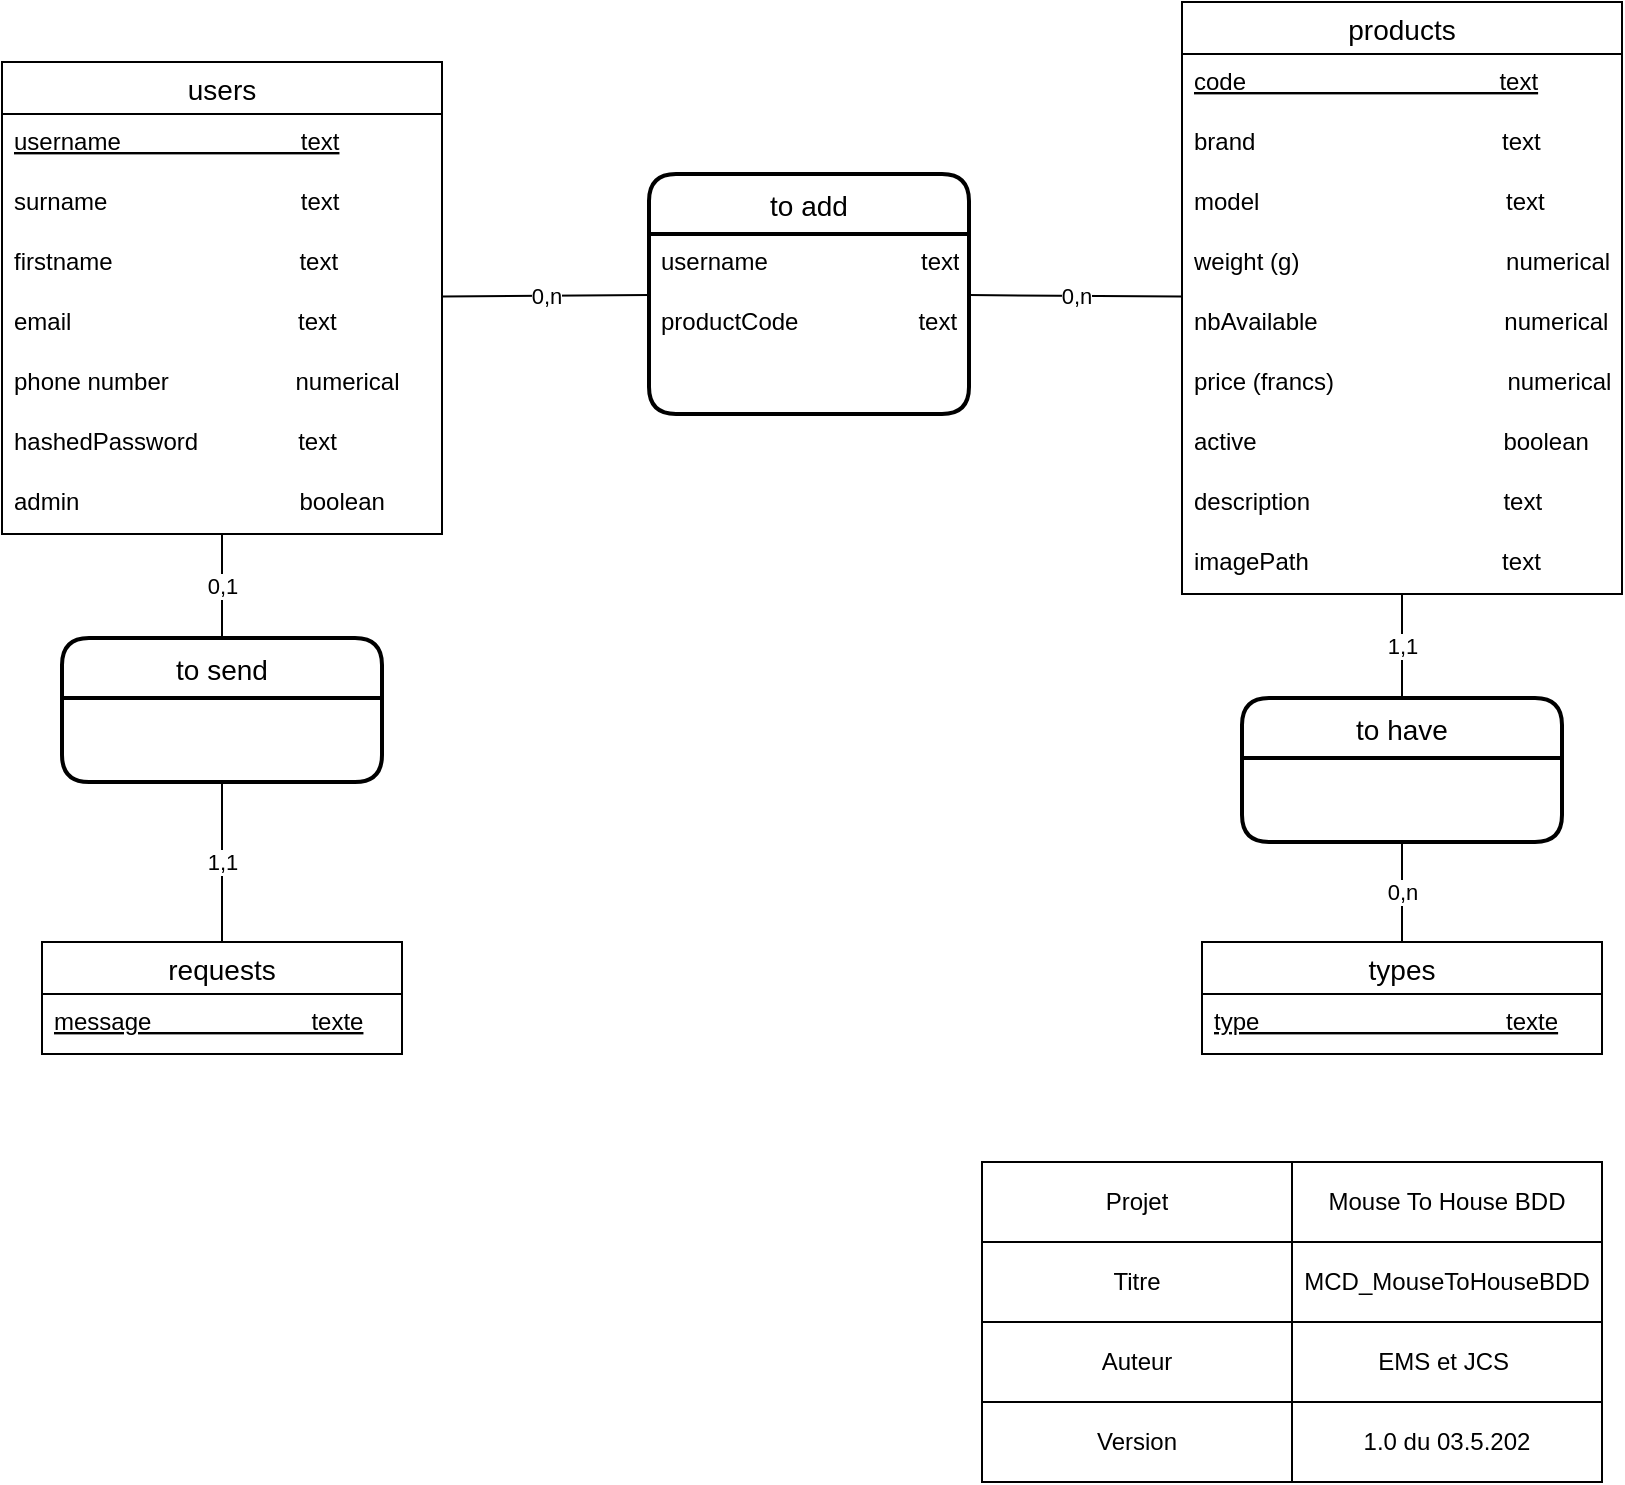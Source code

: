 <mxfile version="13.9.9" type="device"><diagram id="7uOJGJYMY-u0IqC2ezU7" name="Page-1"><mxGraphModel dx="1086" dy="2015" grid="1" gridSize="10" guides="1" tooltips="1" connect="1" arrows="1" fold="1" page="1" pageScale="1" pageWidth="827" pageHeight="1169" math="0" shadow="0"><root><mxCell id="0"/><mxCell id="1" parent="0"/><mxCell id="qXZ40Q9miDTpfebET2AR-6" value="types" style="swimlane;fontStyle=0;childLayout=stackLayout;horizontal=1;startSize=26;horizontalStack=0;resizeParent=1;resizeParentMax=0;resizeLast=0;collapsible=1;marginBottom=0;align=center;fontSize=14;" parent="1" vertex="1"><mxGeometry x="610" y="-690" width="200" height="56" as="geometry"/></mxCell><mxCell id="qXZ40Q9miDTpfebET2AR-7" value="type                                     texte" style="text;strokeColor=none;fillColor=none;spacingLeft=4;spacingRight=4;overflow=hidden;rotatable=0;points=[[0,0.5],[1,0.5]];portConstraint=eastwest;fontSize=12;fontStyle=4" parent="qXZ40Q9miDTpfebET2AR-6" vertex="1"><mxGeometry y="26" width="200" height="30" as="geometry"/></mxCell><mxCell id="lK2-FbQH2puO3UcQ_pPp-1" value="products" style="swimlane;fontStyle=0;childLayout=stackLayout;horizontal=1;startSize=26;horizontalStack=0;resizeParent=1;resizeParentMax=0;resizeLast=0;collapsible=1;marginBottom=0;align=center;fontSize=14;" parent="1" vertex="1"><mxGeometry x="600" y="-1160" width="220" height="296" as="geometry"/></mxCell><mxCell id="lK2-FbQH2puO3UcQ_pPp-2" value="code                                      text" style="text;strokeColor=none;fillColor=none;spacingLeft=4;spacingRight=4;overflow=hidden;rotatable=0;points=[[0,0.5],[1,0.5]];portConstraint=eastwest;fontSize=12;fontStyle=4" parent="lK2-FbQH2puO3UcQ_pPp-1" vertex="1"><mxGeometry y="26" width="220" height="30" as="geometry"/></mxCell><mxCell id="lK2-FbQH2puO3UcQ_pPp-3" value="brand                                     text" style="text;strokeColor=none;fillColor=none;spacingLeft=4;spacingRight=4;overflow=hidden;rotatable=0;points=[[0,0.5],[1,0.5]];portConstraint=eastwest;fontSize=12;" parent="lK2-FbQH2puO3UcQ_pPp-1" vertex="1"><mxGeometry y="56" width="220" height="30" as="geometry"/></mxCell><mxCell id="lK2-FbQH2puO3UcQ_pPp-4" value="model                                     text" style="text;strokeColor=none;fillColor=none;spacingLeft=4;spacingRight=4;overflow=hidden;rotatable=0;points=[[0,0.5],[1,0.5]];portConstraint=eastwest;fontSize=12;" parent="lK2-FbQH2puO3UcQ_pPp-1" vertex="1"><mxGeometry y="86" width="220" height="30" as="geometry"/></mxCell><mxCell id="lK2-FbQH2puO3UcQ_pPp-5" value="weight (g)                               numerical" style="text;strokeColor=none;fillColor=none;spacingLeft=4;spacingRight=4;overflow=hidden;rotatable=0;points=[[0,0.5],[1,0.5]];portConstraint=eastwest;fontSize=12;" parent="lK2-FbQH2puO3UcQ_pPp-1" vertex="1"><mxGeometry y="116" width="220" height="30" as="geometry"/></mxCell><mxCell id="JbwCDEQUyEleWxqv4Q7l-5" value="nbAvailable                            numerical" style="text;strokeColor=none;fillColor=none;spacingLeft=4;spacingRight=4;overflow=hidden;rotatable=0;points=[[0,0.5],[1,0.5]];portConstraint=eastwest;fontSize=12;" parent="lK2-FbQH2puO3UcQ_pPp-1" vertex="1"><mxGeometry y="146" width="220" height="30" as="geometry"/></mxCell><mxCell id="JbwCDEQUyEleWxqv4Q7l-6" value="price (francs)                          numerical" style="text;strokeColor=none;fillColor=none;spacingLeft=4;spacingRight=4;overflow=hidden;rotatable=0;points=[[0,0.5],[1,0.5]];portConstraint=eastwest;fontSize=12;" parent="lK2-FbQH2puO3UcQ_pPp-1" vertex="1"><mxGeometry y="176" width="220" height="30" as="geometry"/></mxCell><mxCell id="JbwCDEQUyEleWxqv4Q7l-7" value="active                                     boolean" style="text;strokeColor=none;fillColor=none;spacingLeft=4;spacingRight=4;overflow=hidden;rotatable=0;points=[[0,0.5],[1,0.5]];portConstraint=eastwest;fontSize=12;" parent="lK2-FbQH2puO3UcQ_pPp-1" vertex="1"><mxGeometry y="206" width="220" height="30" as="geometry"/></mxCell><mxCell id="JbwCDEQUyEleWxqv4Q7l-8" value="description                             text" style="text;strokeColor=none;fillColor=none;spacingLeft=4;spacingRight=4;overflow=hidden;rotatable=0;points=[[0,0.5],[1,0.5]];portConstraint=eastwest;fontSize=12;" parent="lK2-FbQH2puO3UcQ_pPp-1" vertex="1"><mxGeometry y="236" width="220" height="30" as="geometry"/></mxCell><mxCell id="JbwCDEQUyEleWxqv4Q7l-9" value="imagePath                             text" style="text;strokeColor=none;fillColor=none;spacingLeft=4;spacingRight=4;overflow=hidden;rotatable=0;points=[[0,0.5],[1,0.5]];portConstraint=eastwest;fontSize=12;" parent="lK2-FbQH2puO3UcQ_pPp-1" vertex="1"><mxGeometry y="266" width="220" height="30" as="geometry"/></mxCell><mxCell id="lK2-FbQH2puO3UcQ_pPp-21" value="requests" style="swimlane;fontStyle=0;childLayout=stackLayout;horizontal=1;startSize=26;horizontalStack=0;resizeParent=1;resizeParentMax=0;resizeLast=0;collapsible=1;marginBottom=0;align=center;fontSize=14;" parent="1" vertex="1"><mxGeometry x="30" y="-690" width="180" height="56" as="geometry"/></mxCell><mxCell id="lK2-FbQH2puO3UcQ_pPp-22" value="message                        texte" style="text;strokeColor=none;fillColor=none;spacingLeft=4;spacingRight=4;overflow=hidden;rotatable=0;points=[[0,0.5],[1,0.5]];portConstraint=eastwest;fontSize=12;fontStyle=4" parent="lK2-FbQH2puO3UcQ_pPp-21" vertex="1"><mxGeometry y="26" width="180" height="30" as="geometry"/></mxCell><mxCell id="lK2-FbQH2puO3UcQ_pPp-34" value="users" style="swimlane;fontStyle=0;childLayout=stackLayout;horizontal=1;startSize=26;horizontalStack=0;resizeParent=1;resizeParentMax=0;resizeLast=0;collapsible=1;marginBottom=0;align=center;fontSize=14;" parent="1" vertex="1"><mxGeometry x="10" y="-1130" width="220" height="236" as="geometry"/></mxCell><mxCell id="lK2-FbQH2puO3UcQ_pPp-35" value="username                           text" style="text;strokeColor=none;fillColor=none;spacingLeft=4;spacingRight=4;overflow=hidden;rotatable=0;points=[[0,0.5],[1,0.5]];portConstraint=eastwest;fontSize=12;fontStyle=4" parent="lK2-FbQH2puO3UcQ_pPp-34" vertex="1"><mxGeometry y="26" width="220" height="30" as="geometry"/></mxCell><mxCell id="lK2-FbQH2puO3UcQ_pPp-36" value="surname                             text" style="text;strokeColor=none;fillColor=none;spacingLeft=4;spacingRight=4;overflow=hidden;rotatable=0;points=[[0,0.5],[1,0.5]];portConstraint=eastwest;fontSize=12;" parent="lK2-FbQH2puO3UcQ_pPp-34" vertex="1"><mxGeometry y="56" width="220" height="30" as="geometry"/></mxCell><mxCell id="lK2-FbQH2puO3UcQ_pPp-37" value="firstname                            text" style="text;strokeColor=none;fillColor=none;spacingLeft=4;spacingRight=4;overflow=hidden;rotatable=0;points=[[0,0.5],[1,0.5]];portConstraint=eastwest;fontSize=12;" parent="lK2-FbQH2puO3UcQ_pPp-34" vertex="1"><mxGeometry y="86" width="220" height="30" as="geometry"/></mxCell><mxCell id="lK2-FbQH2puO3UcQ_pPp-38" value="email                                  text" style="text;strokeColor=none;fillColor=none;spacingLeft=4;spacingRight=4;overflow=hidden;rotatable=0;points=[[0,0.5],[1,0.5]];portConstraint=eastwest;fontSize=12;" parent="lK2-FbQH2puO3UcQ_pPp-34" vertex="1"><mxGeometry y="116" width="220" height="30" as="geometry"/></mxCell><mxCell id="lK2-FbQH2puO3UcQ_pPp-39" value="phone number                   numerical" style="text;strokeColor=none;fillColor=none;spacingLeft=4;spacingRight=4;overflow=hidden;rotatable=0;points=[[0,0.5],[1,0.5]];portConstraint=eastwest;fontSize=12;" parent="lK2-FbQH2puO3UcQ_pPp-34" vertex="1"><mxGeometry y="146" width="220" height="30" as="geometry"/></mxCell><mxCell id="JbwCDEQUyEleWxqv4Q7l-1" value="hashedPassword               text" style="text;strokeColor=none;fillColor=none;spacingLeft=4;spacingRight=4;overflow=hidden;rotatable=0;points=[[0,0.5],[1,0.5]];portConstraint=eastwest;fontSize=12;" parent="lK2-FbQH2puO3UcQ_pPp-34" vertex="1"><mxGeometry y="176" width="220" height="30" as="geometry"/></mxCell><mxCell id="JbwCDEQUyEleWxqv4Q7l-2" value="admin                                 boolean" style="text;strokeColor=none;fillColor=none;spacingLeft=4;spacingRight=4;overflow=hidden;rotatable=0;points=[[0,0.5],[1,0.5]];portConstraint=eastwest;fontSize=12;" parent="lK2-FbQH2puO3UcQ_pPp-34" vertex="1"><mxGeometry y="206" width="220" height="30" as="geometry"/></mxCell><mxCell id="JbwCDEQUyEleWxqv4Q7l-10" value="to send" style="swimlane;childLayout=stackLayout;horizontal=1;startSize=30;horizontalStack=0;rounded=1;fontSize=14;fontStyle=0;strokeWidth=2;resizeParent=0;resizeLast=1;shadow=0;dashed=0;align=center;" parent="1" vertex="1"><mxGeometry x="40" y="-842" width="160" height="72" as="geometry"/></mxCell><mxCell id="JbwCDEQUyEleWxqv4Q7l-12" value="0,1" style="endArrow=none;html=1;rounded=0;" parent="1" source="lK2-FbQH2puO3UcQ_pPp-34" target="JbwCDEQUyEleWxqv4Q7l-10" edge="1"><mxGeometry relative="1" as="geometry"><mxPoint x="610" y="-720" as="sourcePoint"/><mxPoint x="770" y="-720" as="targetPoint"/></mxGeometry></mxCell><mxCell id="JbwCDEQUyEleWxqv4Q7l-13" value="1,1" style="endArrow=none;html=1;rounded=0;" parent="1" source="JbwCDEQUyEleWxqv4Q7l-10" target="lK2-FbQH2puO3UcQ_pPp-21" edge="1"><mxGeometry relative="1" as="geometry"><mxPoint x="119.5" y="-770" as="sourcePoint"/><mxPoint x="119.5" y="-702" as="targetPoint"/></mxGeometry></mxCell><mxCell id="JbwCDEQUyEleWxqv4Q7l-14" value="to have" style="swimlane;childLayout=stackLayout;horizontal=1;startSize=30;horizontalStack=0;rounded=1;fontSize=14;fontStyle=0;strokeWidth=2;resizeParent=0;resizeLast=1;shadow=0;dashed=0;align=center;" parent="1" vertex="1"><mxGeometry x="630" y="-812" width="160" height="72" as="geometry"/></mxCell><mxCell id="JbwCDEQUyEleWxqv4Q7l-15" value="1,1" style="endArrow=none;html=1;rounded=0;" parent="1" source="lK2-FbQH2puO3UcQ_pPp-1" target="JbwCDEQUyEleWxqv4Q7l-14" edge="1"><mxGeometry relative="1" as="geometry"><mxPoint x="580" y="-816" as="sourcePoint"/><mxPoint x="580" y="-736" as="targetPoint"/></mxGeometry></mxCell><mxCell id="JbwCDEQUyEleWxqv4Q7l-16" value="0,n" style="endArrow=none;html=1;rounded=0;" parent="1" source="JbwCDEQUyEleWxqv4Q7l-14" target="qXZ40Q9miDTpfebET2AR-6" edge="1"><mxGeometry relative="1" as="geometry"><mxPoint x="240" y="-750" as="sourcePoint"/><mxPoint x="230" y="-670" as="targetPoint"/></mxGeometry></mxCell><mxCell id="ObEIZN8CEpqoTmD4VjA8-1" value="to add" style="swimlane;childLayout=stackLayout;horizontal=1;startSize=30;horizontalStack=0;rounded=1;fontSize=14;fontStyle=0;strokeWidth=2;resizeParent=0;resizeLast=1;shadow=0;dashed=0;align=center;" parent="1" vertex="1"><mxGeometry x="333.5" y="-1074" width="160" height="120" as="geometry"/></mxCell><mxCell id="D81blkwzLb9ajYPmGq1W-2" value="username                       text" style="text;strokeColor=none;fillColor=none;spacingLeft=4;spacingRight=4;overflow=hidden;rotatable=0;points=[[0,0.5],[1,0.5]];portConstraint=eastwest;fontSize=12;" parent="ObEIZN8CEpqoTmD4VjA8-1" vertex="1"><mxGeometry y="30" width="160" height="30" as="geometry"/></mxCell><mxCell id="D81blkwzLb9ajYPmGq1W-1" value="productCode                  text" style="text;strokeColor=none;fillColor=none;spacingLeft=4;spacingRight=4;overflow=hidden;rotatable=0;points=[[0,0.5],[1,0.5]];portConstraint=eastwest;fontSize=12;" parent="ObEIZN8CEpqoTmD4VjA8-1" vertex="1"><mxGeometry y="60" width="160" height="60" as="geometry"/></mxCell><mxCell id="ObEIZN8CEpqoTmD4VjA8-3" value="0,n" style="endArrow=none;html=1;rounded=0;" parent="1" source="lK2-FbQH2puO3UcQ_pPp-34" target="ObEIZN8CEpqoTmD4VjA8-1" edge="1"><mxGeometry relative="1" as="geometry"><mxPoint x="300" y="-890" as="sourcePoint"/><mxPoint x="500" y="-850" as="targetPoint"/></mxGeometry></mxCell><mxCell id="ObEIZN8CEpqoTmD4VjA8-4" value="0,n" style="endArrow=none;html=1;rounded=0;" parent="1" source="ObEIZN8CEpqoTmD4VjA8-1" target="lK2-FbQH2puO3UcQ_pPp-1" edge="1"><mxGeometry relative="1" as="geometry"><mxPoint x="340" y="-850" as="sourcePoint"/><mxPoint x="500" y="-850" as="targetPoint"/></mxGeometry></mxCell><mxCell id="ObEIZN8CEpqoTmD4VjA8-27" value="" style="shape=table;startSize=0;container=1;collapsible=0;childLayout=tableLayout;" parent="1" vertex="1"><mxGeometry x="500" y="-580" width="310" height="160" as="geometry"/></mxCell><mxCell id="ObEIZN8CEpqoTmD4VjA8-28" value="" style="shape=tableRow;horizontal=0;startSize=0;swimlaneHead=0;swimlaneBody=0;strokeColor=inherit;top=0;left=0;bottom=0;right=0;collapsible=0;dropTarget=0;fillColor=none;points=[[0,0.5],[1,0.5]];portConstraint=eastwest;" parent="ObEIZN8CEpqoTmD4VjA8-27" vertex="1"><mxGeometry width="310" height="40" as="geometry"/></mxCell><mxCell id="ObEIZN8CEpqoTmD4VjA8-29" value="Projet" style="shape=partialRectangle;html=1;whiteSpace=wrap;connectable=0;strokeColor=inherit;overflow=hidden;fillColor=none;top=0;left=0;bottom=0;right=0;pointerEvents=1;" parent="ObEIZN8CEpqoTmD4VjA8-28" vertex="1"><mxGeometry width="155" height="40" as="geometry"><mxRectangle width="155" height="40" as="alternateBounds"/></mxGeometry></mxCell><mxCell id="ObEIZN8CEpqoTmD4VjA8-30" value="Mouse To House BDD" style="shape=partialRectangle;html=1;whiteSpace=wrap;connectable=0;strokeColor=inherit;overflow=hidden;fillColor=none;top=0;left=0;bottom=0;right=0;pointerEvents=1;" parent="ObEIZN8CEpqoTmD4VjA8-28" vertex="1"><mxGeometry x="155" width="155" height="40" as="geometry"><mxRectangle width="155" height="40" as="alternateBounds"/></mxGeometry></mxCell><mxCell id="ObEIZN8CEpqoTmD4VjA8-31" value="" style="shape=tableRow;horizontal=0;startSize=0;swimlaneHead=0;swimlaneBody=0;strokeColor=inherit;top=0;left=0;bottom=0;right=0;collapsible=0;dropTarget=0;fillColor=none;points=[[0,0.5],[1,0.5]];portConstraint=eastwest;" parent="ObEIZN8CEpqoTmD4VjA8-27" vertex="1"><mxGeometry y="40" width="310" height="40" as="geometry"/></mxCell><mxCell id="ObEIZN8CEpqoTmD4VjA8-32" value="Titre" style="shape=partialRectangle;html=1;whiteSpace=wrap;connectable=0;strokeColor=inherit;overflow=hidden;fillColor=none;top=0;left=0;bottom=0;right=0;pointerEvents=1;" parent="ObEIZN8CEpqoTmD4VjA8-31" vertex="1"><mxGeometry width="155" height="40" as="geometry"><mxRectangle width="155" height="40" as="alternateBounds"/></mxGeometry></mxCell><mxCell id="ObEIZN8CEpqoTmD4VjA8-33" value="MCD_MouseToHouseBDD" style="shape=partialRectangle;html=1;whiteSpace=wrap;connectable=0;strokeColor=inherit;overflow=hidden;fillColor=none;top=0;left=0;bottom=0;right=0;pointerEvents=1;" parent="ObEIZN8CEpqoTmD4VjA8-31" vertex="1"><mxGeometry x="155" width="155" height="40" as="geometry"><mxRectangle width="155" height="40" as="alternateBounds"/></mxGeometry></mxCell><mxCell id="ObEIZN8CEpqoTmD4VjA8-34" value="" style="shape=tableRow;horizontal=0;startSize=0;swimlaneHead=0;swimlaneBody=0;strokeColor=inherit;top=0;left=0;bottom=0;right=0;collapsible=0;dropTarget=0;fillColor=none;points=[[0,0.5],[1,0.5]];portConstraint=eastwest;" parent="ObEIZN8CEpqoTmD4VjA8-27" vertex="1"><mxGeometry y="80" width="310" height="40" as="geometry"/></mxCell><mxCell id="ObEIZN8CEpqoTmD4VjA8-35" value="Auteur" style="shape=partialRectangle;html=1;whiteSpace=wrap;connectable=0;strokeColor=inherit;overflow=hidden;fillColor=none;top=0;left=0;bottom=0;right=0;pointerEvents=1;" parent="ObEIZN8CEpqoTmD4VjA8-34" vertex="1"><mxGeometry width="155" height="40" as="geometry"><mxRectangle width="155" height="40" as="alternateBounds"/></mxGeometry></mxCell><mxCell id="ObEIZN8CEpqoTmD4VjA8-36" value="EMS et JCS&amp;nbsp;" style="shape=partialRectangle;html=1;whiteSpace=wrap;connectable=0;strokeColor=inherit;overflow=hidden;fillColor=none;top=0;left=0;bottom=0;right=0;pointerEvents=1;" parent="ObEIZN8CEpqoTmD4VjA8-34" vertex="1"><mxGeometry x="155" width="155" height="40" as="geometry"><mxRectangle width="155" height="40" as="alternateBounds"/></mxGeometry></mxCell><mxCell id="ObEIZN8CEpqoTmD4VjA8-37" value="" style="shape=tableRow;horizontal=0;startSize=0;swimlaneHead=0;swimlaneBody=0;strokeColor=inherit;top=0;left=0;bottom=0;right=0;collapsible=0;dropTarget=0;fillColor=none;points=[[0,0.5],[1,0.5]];portConstraint=eastwest;" parent="ObEIZN8CEpqoTmD4VjA8-27" vertex="1"><mxGeometry y="120" width="310" height="40" as="geometry"/></mxCell><mxCell id="ObEIZN8CEpqoTmD4VjA8-38" value="Version" style="shape=partialRectangle;html=1;whiteSpace=wrap;connectable=0;strokeColor=inherit;overflow=hidden;fillColor=none;top=0;left=0;bottom=0;right=0;pointerEvents=1;" parent="ObEIZN8CEpqoTmD4VjA8-37" vertex="1"><mxGeometry width="155" height="40" as="geometry"><mxRectangle width="155" height="40" as="alternateBounds"/></mxGeometry></mxCell><mxCell id="ObEIZN8CEpqoTmD4VjA8-39" value="1.0 du 03.5.202" style="shape=partialRectangle;html=1;whiteSpace=wrap;connectable=0;strokeColor=inherit;overflow=hidden;fillColor=none;top=0;left=0;bottom=0;right=0;pointerEvents=1;" parent="ObEIZN8CEpqoTmD4VjA8-37" vertex="1"><mxGeometry x="155" width="155" height="40" as="geometry"><mxRectangle width="155" height="40" as="alternateBounds"/></mxGeometry></mxCell></root></mxGraphModel></diagram></mxfile>